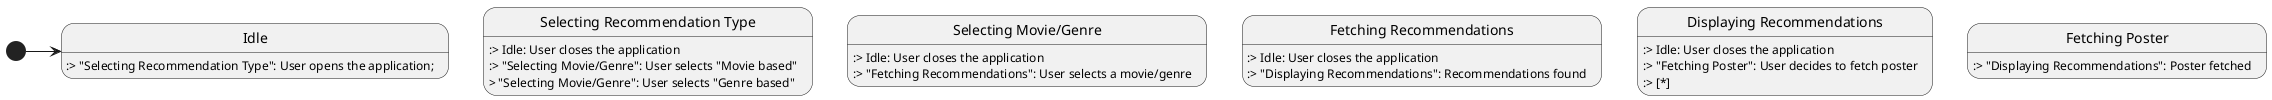 @startuml
[*] -> Idle

Idle ::> "Selecting Recommendation Type": User opens the application;
"Selecting Recommendation Type" ::> Idle: User closes the application

"Selecting Recommendation Type" ::> "Selecting Movie/Genre": User selects "Movie based"
"Selecting Recommendation Type" :> "Selecting Movie/Genre": User selects "Genre based"
"Selecting Movie/Genre" ::> Idle: User closes the application

"Selecting Movie/Genre" ::> "Fetching Recommendations": User selects a movie/genre
"Fetching Recommendations" ::> Idle: User closes the application

"Fetching Recommendations" ::> "Displaying Recommendations": Recommendations found
"Displaying Recommendations"::> Idle: User closes the application

"Displaying Recommendations" ::> "Fetching Poster": User decides to fetch poster
"Fetching Poster" ::> "Displaying Recommendations": Poster fetched

"Displaying Recommendations" ::> [*]
@enduml
